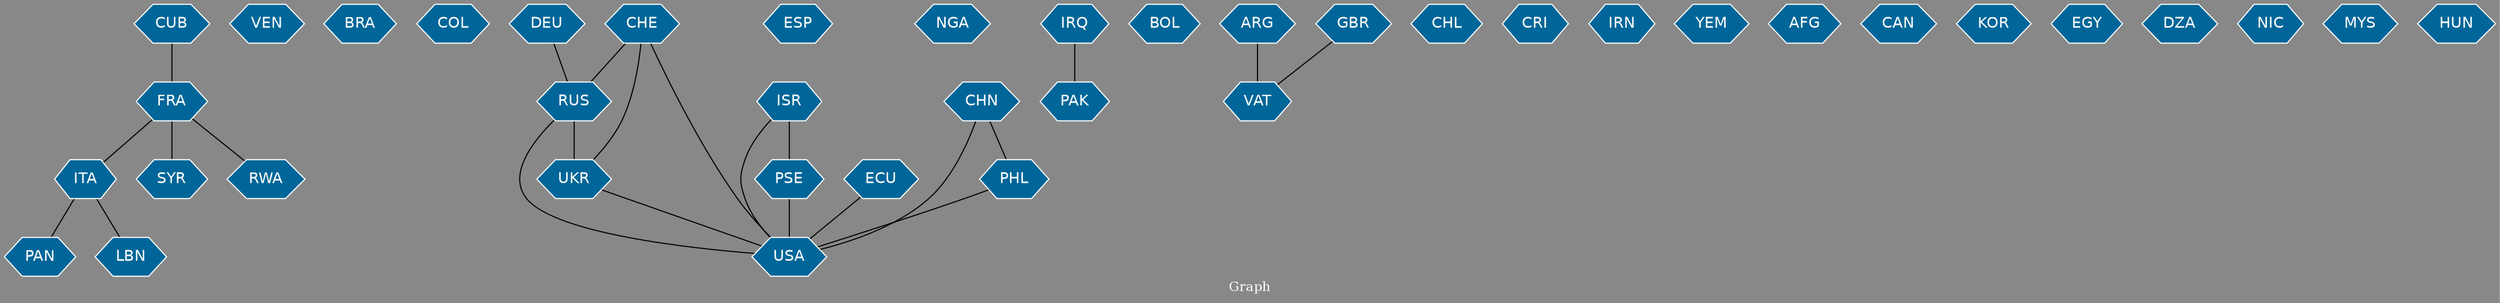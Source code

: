 // Countries together in item graph
graph {
	graph [bgcolor="#888888" fontcolor=white fontsize=12 label="Graph" outputorder=edgesfirst overlap=prism]
	node [color=white fillcolor="#006699" fontcolor=white fontname=Helvetica shape=hexagon style=filled]
	edge [arrowhead=open color=black fontcolor=white fontname=Courier fontsize=12]
		FRA [label=FRA]
		VEN [label=VEN]
		BRA [label=BRA]
		ITA [label=ITA]
		COL [label=COL]
		UKR [label=UKR]
		ESP [label=ESP]
		USA [label=USA]
		NGA [label=NGA]
		RUS [label=RUS]
		IRQ [label=IRQ]
		BOL [label=BOL]
		ARG [label=ARG]
		ISR [label=ISR]
		PSE [label=PSE]
		DEU [label=DEU]
		CHL [label=CHL]
		SYR [label=SYR]
		CUB [label=CUB]
		CRI [label=CRI]
		IRN [label=IRN]
		VAT [label=VAT]
		ECU [label=ECU]
		YEM [label=YEM]
		GBR [label=GBR]
		PAN [label=PAN]
		AFG [label=AFG]
		CHE [label=CHE]
		CAN [label=CAN]
		KOR [label=KOR]
		EGY [label=EGY]
		DZA [label=DZA]
		RWA [label=RWA]
		NIC [label=NIC]
		LBN [label=LBN]
		PAK [label=PAK]
		PHL [label=PHL]
		MYS [label=MYS]
		CHN [label=CHN]
		HUN [label=HUN]
			ISR -- PSE [weight=4]
			DEU -- RUS [weight=1]
			ITA -- PAN [weight=1]
			CUB -- FRA [weight=1]
			ITA -- LBN [weight=1]
			CHN -- USA [weight=1]
			CHE -- RUS [weight=2]
			IRQ -- PAK [weight=1]
			PHL -- USA [weight=2]
			FRA -- SYR [weight=1]
			ARG -- VAT [weight=2]
			CHE -- USA [weight=1]
			RUS -- USA [weight=1]
			CHN -- PHL [weight=1]
			CHE -- UKR [weight=2]
			UKR -- USA [weight=1]
			RUS -- UKR [weight=11]
			PSE -- USA [weight=1]
			FRA -- ITA [weight=1]
			ISR -- USA [weight=1]
			GBR -- VAT [weight=1]
			FRA -- RWA [weight=1]
			ECU -- USA [weight=1]
}